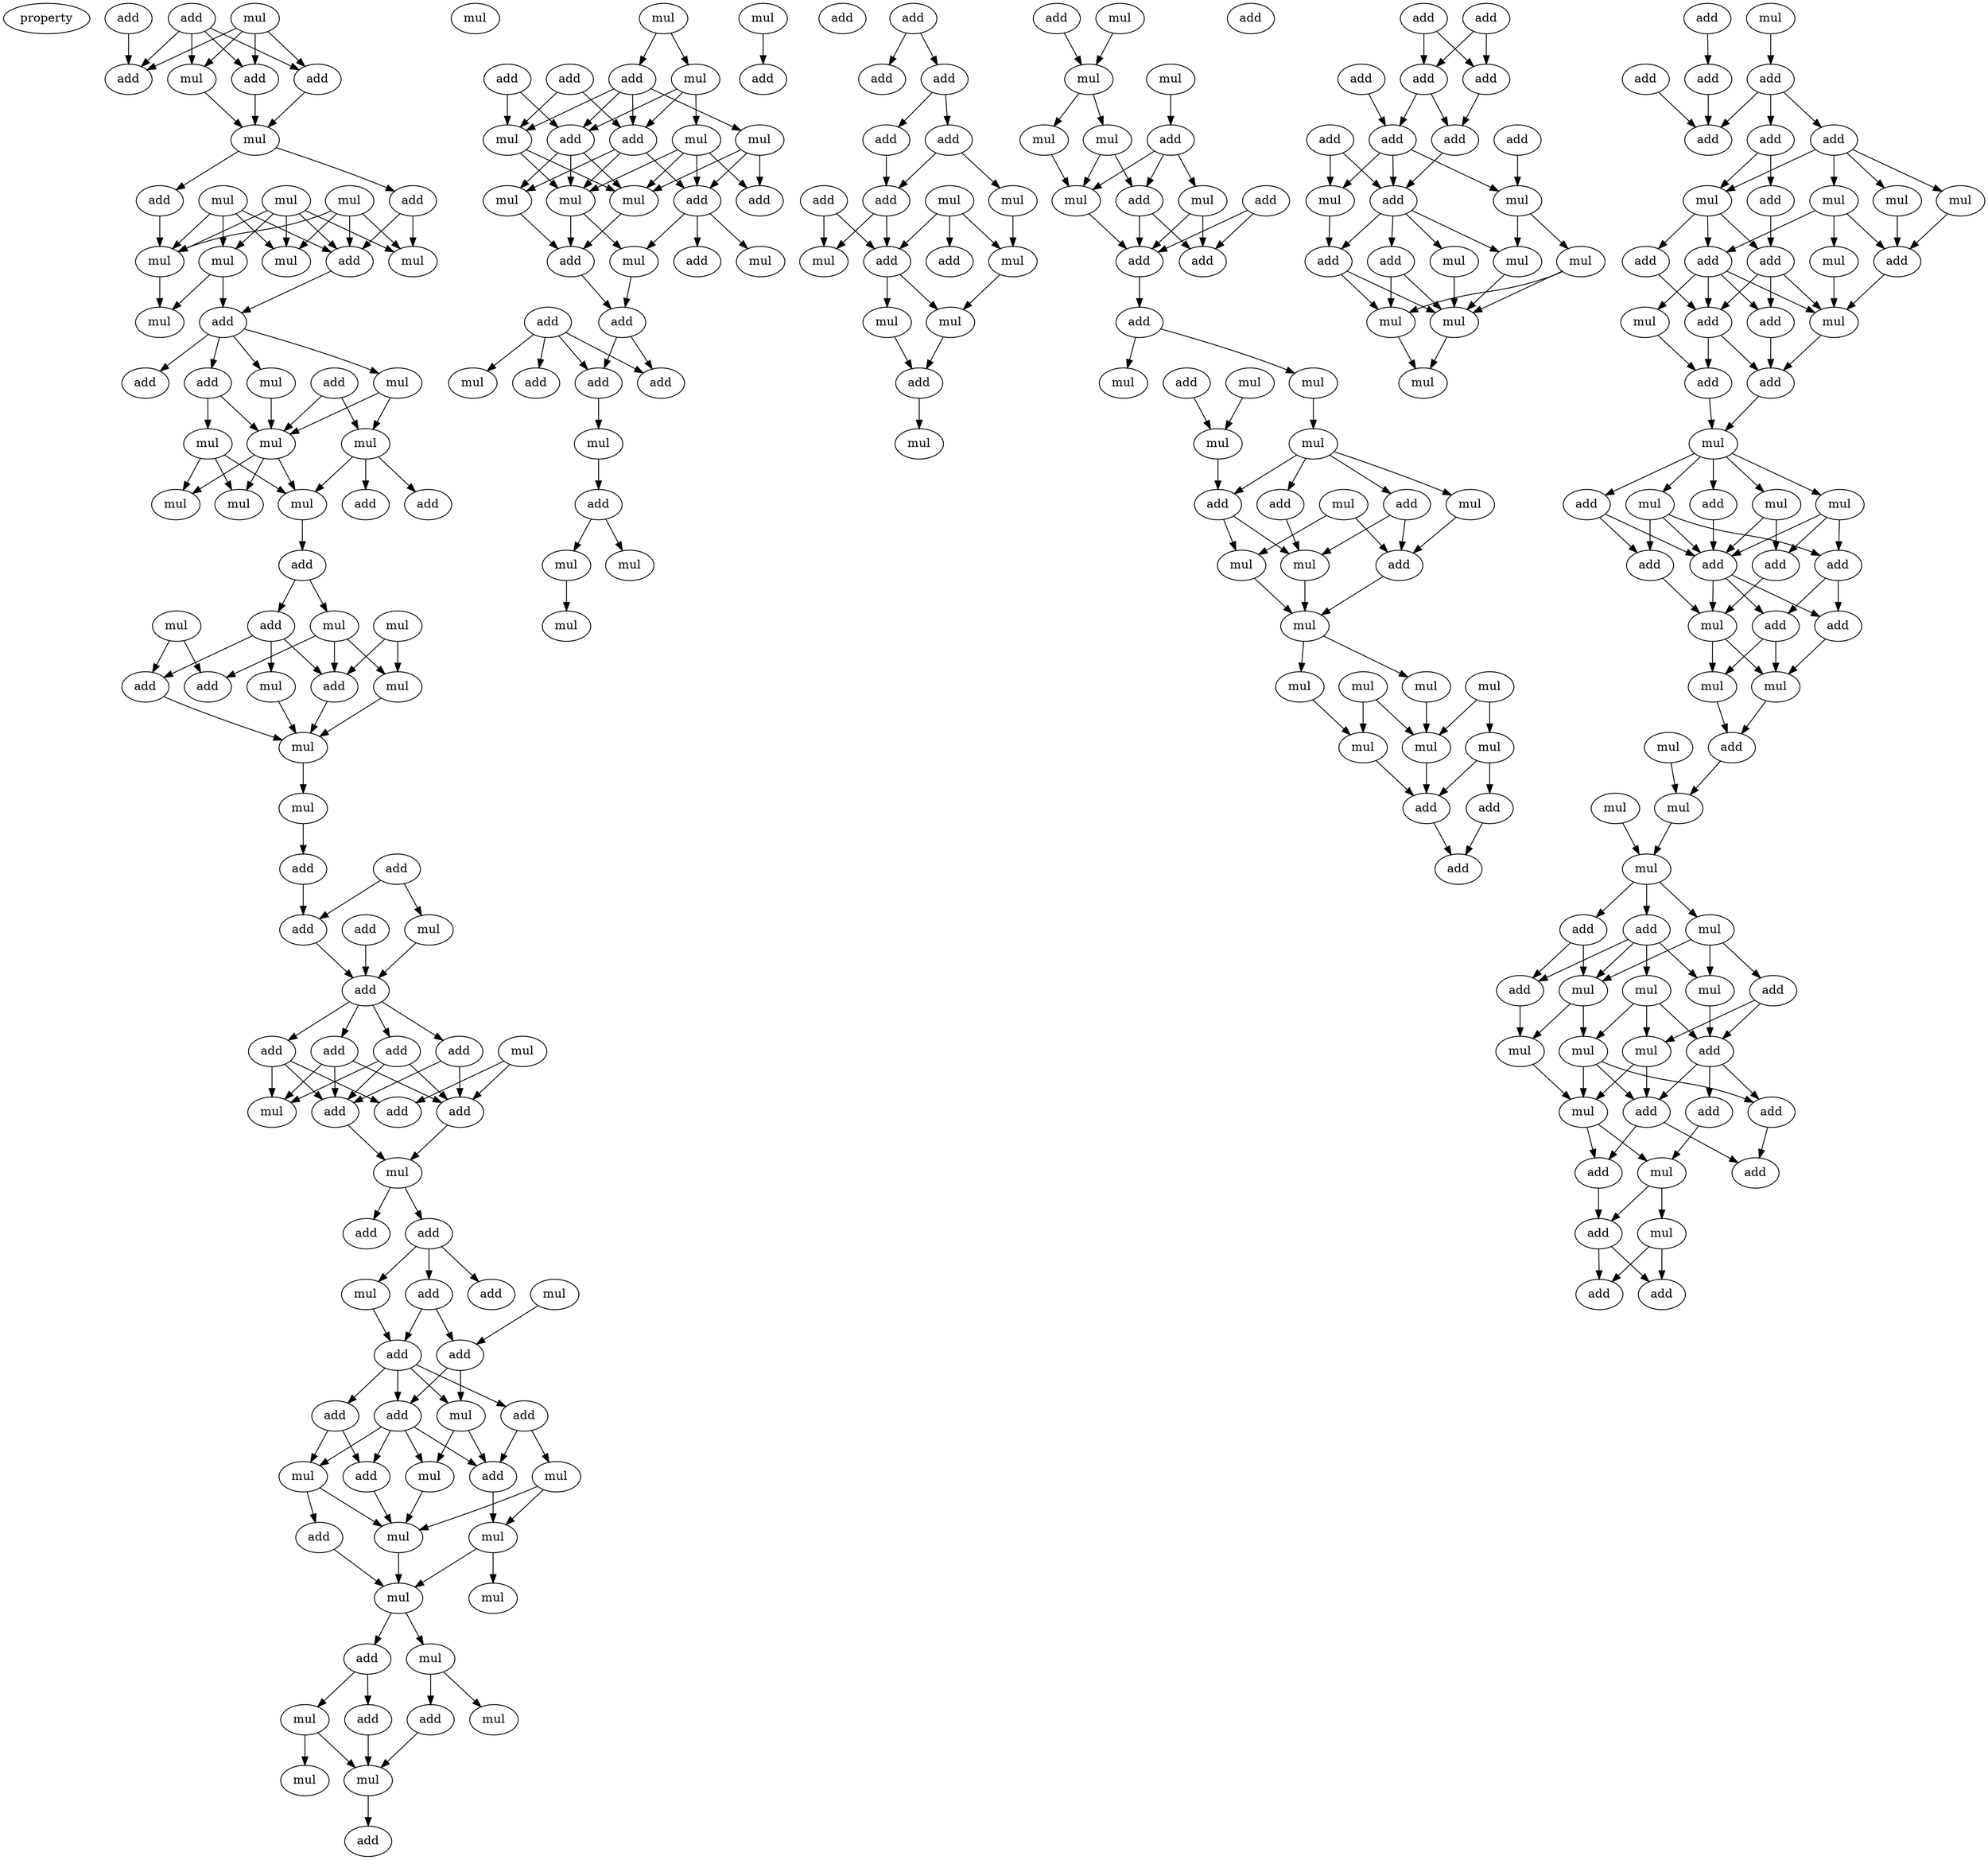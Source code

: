 digraph {
    node [fontcolor=black]
    property [mul=2,lf=1.8]
    0 [ label = add ];
    1 [ label = mul ];
    2 [ label = add ];
    3 [ label = add ];
    4 [ label = add ];
    5 [ label = mul ];
    6 [ label = add ];
    7 [ label = mul ];
    8 [ label = mul ];
    9 [ label = mul ];
    10 [ label = add ];
    11 [ label = add ];
    12 [ label = mul ];
    13 [ label = mul ];
    14 [ label = mul ];
    15 [ label = mul ];
    16 [ label = mul ];
    17 [ label = add ];
    18 [ label = mul ];
    19 [ label = add ];
    20 [ label = mul ];
    21 [ label = add ];
    22 [ label = add ];
    23 [ label = add ];
    24 [ label = mul ];
    25 [ label = mul ];
    26 [ label = mul ];
    27 [ label = mul ];
    28 [ label = add ];
    29 [ label = mul ];
    30 [ label = mul ];
    31 [ label = add ];
    32 [ label = mul ];
    33 [ label = add ];
    34 [ label = mul ];
    35 [ label = mul ];
    36 [ label = mul ];
    37 [ label = add ];
    38 [ label = add ];
    39 [ label = mul ];
    40 [ label = add ];
    41 [ label = add ];
    42 [ label = mul ];
    43 [ label = mul ];
    44 [ label = mul ];
    45 [ label = add ];
    46 [ label = add ];
    47 [ label = add ];
    48 [ label = mul ];
    49 [ label = add ];
    50 [ label = add ];
    51 [ label = add ];
    52 [ label = add ];
    53 [ label = add ];
    54 [ label = add ];
    55 [ label = mul ];
    56 [ label = add ];
    57 [ label = add ];
    58 [ label = add ];
    59 [ label = mul ];
    60 [ label = mul ];
    61 [ label = add ];
    62 [ label = add ];
    63 [ label = mul ];
    64 [ label = add ];
    65 [ label = add ];
    66 [ label = mul ];
    67 [ label = add ];
    68 [ label = add ];
    69 [ label = add ];
    70 [ label = add ];
    71 [ label = add ];
    72 [ label = mul ];
    73 [ label = add ];
    74 [ label = mul ];
    75 [ label = add ];
    76 [ label = mul ];
    77 [ label = mul ];
    78 [ label = mul ];
    79 [ label = add ];
    80 [ label = mul ];
    81 [ label = mul ];
    82 [ label = mul ];
    83 [ label = mul ];
    84 [ label = add ];
    85 [ label = mul ];
    86 [ label = mul ];
    87 [ label = add ];
    88 [ label = add ];
    89 [ label = mul ];
    90 [ label = mul ];
    91 [ label = mul ];
    92 [ label = add ];
    93 [ label = mul ];
    94 [ label = add ];
    95 [ label = mul ];
    96 [ label = add ];
    97 [ label = add ];
    98 [ label = add ];
    99 [ label = mul ];
    100 [ label = add ];
    101 [ label = mul ];
    102 [ label = mul ];
    103 [ label = add ];
    104 [ label = mul ];
    105 [ label = mul ];
    106 [ label = add ];
    107 [ label = mul ];
    108 [ label = mul ];
    109 [ label = add ];
    110 [ label = add ];
    111 [ label = mul ];
    112 [ label = add ];
    113 [ label = add ];
    114 [ label = add ];
    115 [ label = mul ];
    116 [ label = add ];
    117 [ label = add ];
    118 [ label = mul ];
    119 [ label = add ];
    120 [ label = mul ];
    121 [ label = add ];
    122 [ label = mul ];
    123 [ label = add ];
    124 [ label = mul ];
    125 [ label = add ];
    126 [ label = mul ];
    127 [ label = add ];
    128 [ label = add ];
    129 [ label = add ];
    130 [ label = add ];
    131 [ label = add ];
    132 [ label = add ];
    133 [ label = mul ];
    134 [ label = mul ];
    135 [ label = add ];
    136 [ label = add ];
    137 [ label = mul ];
    138 [ label = mul ];
    139 [ label = mul ];
    140 [ label = mul ];
    141 [ label = add ];
    142 [ label = mul ];
    143 [ label = add ];
    144 [ label = mul ];
    145 [ label = mul ];
    146 [ label = mul ];
    147 [ label = mul ];
    148 [ label = add ];
    149 [ label = mul ];
    150 [ label = mul ];
    151 [ label = mul ];
    152 [ label = add ];
    153 [ label = add ];
    154 [ label = add ];
    155 [ label = add ];
    156 [ label = add ];
    157 [ label = add ];
    158 [ label = mul ];
    159 [ label = add ];
    160 [ label = mul ];
    161 [ label = mul ];
    162 [ label = mul ];
    163 [ label = mul ];
    164 [ label = mul ];
    165 [ label = add ];
    166 [ label = add ];
    167 [ label = add ];
    168 [ label = mul ];
    169 [ label = mul ];
    170 [ label = add ];
    171 [ label = mul ];
    172 [ label = mul ];
    173 [ label = mul ];
    174 [ label = mul ];
    175 [ label = mul ];
    176 [ label = mul ];
    177 [ label = mul ];
    178 [ label = mul ];
    179 [ label = mul ];
    180 [ label = add ];
    181 [ label = add ];
    182 [ label = add ];
    183 [ label = add ];
    184 [ label = add ];
    185 [ label = add ];
    186 [ label = add ];
    187 [ label = add ];
    188 [ label = add ];
    189 [ label = add ];
    190 [ label = add ];
    191 [ label = add ];
    192 [ label = add ];
    193 [ label = mul ];
    194 [ label = mul ];
    195 [ label = add ];
    196 [ label = add ];
    197 [ label = mul ];
    198 [ label = mul ];
    199 [ label = mul ];
    200 [ label = mul ];
    201 [ label = mul ];
    202 [ label = add ];
    203 [ label = mul ];
    204 [ label = mul ];
    205 [ label = add ];
    206 [ label = add ];
    207 [ label = add ];
    208 [ label = add ];
    209 [ label = add ];
    210 [ label = add ];
    211 [ label = mul ];
    212 [ label = add ];
    213 [ label = mul ];
    214 [ label = mul ];
    215 [ label = mul ];
    216 [ label = add ];
    217 [ label = add ];
    218 [ label = add ];
    219 [ label = add ];
    220 [ label = mul ];
    221 [ label = mul ];
    222 [ label = add ];
    223 [ label = mul ];
    224 [ label = add ];
    225 [ label = add ];
    226 [ label = add ];
    227 [ label = mul ];
    228 [ label = add ];
    229 [ label = mul ];
    230 [ label = mul ];
    231 [ label = add ];
    232 [ label = mul ];
    233 [ label = add ];
    234 [ label = add ];
    235 [ label = add ];
    236 [ label = add ];
    237 [ label = mul ];
    238 [ label = add ];
    239 [ label = add ];
    240 [ label = mul ];
    241 [ label = mul ];
    242 [ label = mul ];
    243 [ label = add ];
    244 [ label = mul ];
    245 [ label = mul ];
    246 [ label = mul ];
    247 [ label = add ];
    248 [ label = mul ];
    249 [ label = add ];
    250 [ label = mul ];
    251 [ label = mul ];
    252 [ label = mul ];
    253 [ label = add ];
    254 [ label = add ];
    255 [ label = mul ];
    256 [ label = add ];
    257 [ label = mul ];
    258 [ label = mul ];
    259 [ label = add ];
    260 [ label = add ];
    261 [ label = mul ];
    262 [ label = add ];
    263 [ label = add ];
    264 [ label = add ];
    265 [ label = mul ];
    266 [ label = mul ];
    267 [ label = add ];
    268 [ label = add ];
    269 [ label = add ];
    0 -> 4 [ name = 0 ];
    1 -> 3 [ name = 1 ];
    1 -> 4 [ name = 2 ];
    1 -> 5 [ name = 3 ];
    1 -> 6 [ name = 4 ];
    2 -> 3 [ name = 5 ];
    2 -> 4 [ name = 6 ];
    2 -> 5 [ name = 7 ];
    2 -> 6 [ name = 8 ];
    3 -> 7 [ name = 9 ];
    5 -> 7 [ name = 10 ];
    6 -> 7 [ name = 11 ];
    7 -> 10 [ name = 12 ];
    7 -> 11 [ name = 13 ];
    8 -> 13 [ name = 14 ];
    8 -> 14 [ name = 15 ];
    8 -> 15 [ name = 16 ];
    8 -> 16 [ name = 17 ];
    8 -> 17 [ name = 18 ];
    9 -> 14 [ name = 19 ];
    9 -> 15 [ name = 20 ];
    9 -> 16 [ name = 21 ];
    9 -> 17 [ name = 22 ];
    10 -> 15 [ name = 23 ];
    10 -> 17 [ name = 24 ];
    11 -> 14 [ name = 25 ];
    12 -> 13 [ name = 26 ];
    12 -> 14 [ name = 27 ];
    12 -> 16 [ name = 28 ];
    12 -> 17 [ name = 29 ];
    13 -> 18 [ name = 30 ];
    13 -> 19 [ name = 31 ];
    14 -> 18 [ name = 32 ];
    17 -> 19 [ name = 33 ];
    19 -> 20 [ name = 34 ];
    19 -> 21 [ name = 35 ];
    19 -> 23 [ name = 36 ];
    19 -> 24 [ name = 37 ];
    20 -> 26 [ name = 38 ];
    21 -> 25 [ name = 39 ];
    21 -> 26 [ name = 40 ];
    22 -> 26 [ name = 41 ];
    22 -> 27 [ name = 42 ];
    24 -> 26 [ name = 43 ];
    24 -> 27 [ name = 44 ];
    25 -> 29 [ name = 45 ];
    25 -> 30 [ name = 46 ];
    25 -> 32 [ name = 47 ];
    26 -> 29 [ name = 48 ];
    26 -> 30 [ name = 49 ];
    26 -> 32 [ name = 50 ];
    27 -> 28 [ name = 51 ];
    27 -> 31 [ name = 52 ];
    27 -> 32 [ name = 53 ];
    32 -> 33 [ name = 54 ];
    33 -> 34 [ name = 55 ];
    33 -> 37 [ name = 56 ];
    34 -> 38 [ name = 57 ];
    34 -> 40 [ name = 58 ];
    34 -> 42 [ name = 59 ];
    35 -> 38 [ name = 60 ];
    35 -> 42 [ name = 61 ];
    36 -> 40 [ name = 62 ];
    36 -> 41 [ name = 63 ];
    37 -> 38 [ name = 64 ];
    37 -> 39 [ name = 65 ];
    37 -> 41 [ name = 66 ];
    38 -> 43 [ name = 67 ];
    39 -> 43 [ name = 68 ];
    41 -> 43 [ name = 69 ];
    42 -> 43 [ name = 70 ];
    43 -> 44 [ name = 71 ];
    44 -> 46 [ name = 72 ];
    45 -> 48 [ name = 73 ];
    45 -> 49 [ name = 74 ];
    46 -> 49 [ name = 75 ];
    47 -> 50 [ name = 76 ];
    48 -> 50 [ name = 77 ];
    49 -> 50 [ name = 78 ];
    50 -> 51 [ name = 79 ];
    50 -> 52 [ name = 80 ];
    50 -> 53 [ name = 81 ];
    50 -> 54 [ name = 82 ];
    51 -> 56 [ name = 83 ];
    51 -> 57 [ name = 84 ];
    51 -> 59 [ name = 85 ];
    52 -> 57 [ name = 86 ];
    52 -> 58 [ name = 87 ];
    52 -> 59 [ name = 88 ];
    53 -> 56 [ name = 89 ];
    53 -> 57 [ name = 90 ];
    54 -> 56 [ name = 91 ];
    54 -> 57 [ name = 92 ];
    54 -> 59 [ name = 93 ];
    55 -> 56 [ name = 94 ];
    55 -> 58 [ name = 95 ];
    56 -> 60 [ name = 96 ];
    57 -> 60 [ name = 97 ];
    60 -> 61 [ name = 98 ];
    60 -> 62 [ name = 99 ];
    62 -> 64 [ name = 100 ];
    62 -> 65 [ name = 101 ];
    62 -> 66 [ name = 102 ];
    63 -> 68 [ name = 103 ];
    64 -> 67 [ name = 104 ];
    64 -> 68 [ name = 105 ];
    66 -> 67 [ name = 106 ];
    67 -> 69 [ name = 107 ];
    67 -> 70 [ name = 108 ];
    67 -> 71 [ name = 109 ];
    67 -> 72 [ name = 110 ];
    68 -> 71 [ name = 111 ];
    68 -> 72 [ name = 112 ];
    69 -> 73 [ name = 113 ];
    69 -> 77 [ name = 114 ];
    70 -> 75 [ name = 115 ];
    70 -> 76 [ name = 116 ];
    71 -> 73 [ name = 117 ];
    71 -> 74 [ name = 118 ];
    71 -> 75 [ name = 119 ];
    71 -> 77 [ name = 120 ];
    72 -> 74 [ name = 121 ];
    72 -> 75 [ name = 122 ];
    73 -> 80 [ name = 123 ];
    74 -> 80 [ name = 124 ];
    75 -> 78 [ name = 125 ];
    76 -> 78 [ name = 126 ];
    76 -> 80 [ name = 127 ];
    77 -> 79 [ name = 128 ];
    77 -> 80 [ name = 129 ];
    78 -> 82 [ name = 130 ];
    78 -> 83 [ name = 131 ];
    79 -> 83 [ name = 132 ];
    80 -> 83 [ name = 133 ];
    83 -> 84 [ name = 134 ];
    83 -> 85 [ name = 135 ];
    84 -> 86 [ name = 136 ];
    84 -> 88 [ name = 137 ];
    85 -> 87 [ name = 138 ];
    85 -> 89 [ name = 139 ];
    86 -> 90 [ name = 140 ];
    86 -> 91 [ name = 141 ];
    87 -> 91 [ name = 142 ];
    88 -> 91 [ name = 143 ];
    91 -> 92 [ name = 144 ];
    93 -> 95 [ name = 145 ];
    93 -> 97 [ name = 146 ];
    94 -> 98 [ name = 147 ];
    94 -> 101 [ name = 148 ];
    95 -> 98 [ name = 149 ];
    95 -> 100 [ name = 150 ];
    95 -> 102 [ name = 151 ];
    96 -> 100 [ name = 152 ];
    96 -> 101 [ name = 153 ];
    97 -> 98 [ name = 154 ];
    97 -> 99 [ name = 155 ];
    97 -> 100 [ name = 156 ];
    97 -> 101 [ name = 157 ];
    98 -> 104 [ name = 158 ];
    98 -> 105 [ name = 159 ];
    98 -> 107 [ name = 160 ];
    99 -> 103 [ name = 161 ];
    99 -> 106 [ name = 162 ];
    99 -> 107 [ name = 163 ];
    100 -> 103 [ name = 164 ];
    100 -> 104 [ name = 165 ];
    100 -> 105 [ name = 166 ];
    101 -> 104 [ name = 167 ];
    101 -> 107 [ name = 168 ];
    102 -> 103 [ name = 169 ];
    102 -> 104 [ name = 170 ];
    102 -> 106 [ name = 171 ];
    102 -> 107 [ name = 172 ];
    103 -> 108 [ name = 173 ];
    103 -> 110 [ name = 174 ];
    103 -> 111 [ name = 175 ];
    104 -> 108 [ name = 176 ];
    104 -> 109 [ name = 177 ];
    105 -> 109 [ name = 178 ];
    107 -> 109 [ name = 179 ];
    108 -> 113 [ name = 180 ];
    109 -> 113 [ name = 181 ];
    112 -> 114 [ name = 182 ];
    112 -> 115 [ name = 183 ];
    112 -> 116 [ name = 184 ];
    112 -> 117 [ name = 185 ];
    113 -> 114 [ name = 186 ];
    113 -> 117 [ name = 187 ];
    114 -> 118 [ name = 188 ];
    118 -> 119 [ name = 189 ];
    119 -> 122 [ name = 190 ];
    119 -> 124 [ name = 191 ];
    120 -> 123 [ name = 192 ];
    122 -> 126 [ name = 193 ];
    125 -> 127 [ name = 194 ];
    125 -> 128 [ name = 195 ];
    128 -> 129 [ name = 196 ];
    128 -> 130 [ name = 197 ];
    129 -> 132 [ name = 198 ];
    130 -> 132 [ name = 199 ];
    130 -> 134 [ name = 200 ];
    131 -> 135 [ name = 201 ];
    131 -> 137 [ name = 202 ];
    132 -> 135 [ name = 203 ];
    132 -> 137 [ name = 204 ];
    133 -> 135 [ name = 205 ];
    133 -> 136 [ name = 206 ];
    133 -> 138 [ name = 207 ];
    134 -> 138 [ name = 208 ];
    135 -> 139 [ name = 209 ];
    135 -> 140 [ name = 210 ];
    138 -> 139 [ name = 211 ];
    139 -> 141 [ name = 212 ];
    140 -> 141 [ name = 213 ];
    141 -> 142 [ name = 214 ];
    143 -> 146 [ name = 215 ];
    144 -> 146 [ name = 216 ];
    145 -> 148 [ name = 217 ];
    146 -> 147 [ name = 218 ];
    146 -> 149 [ name = 219 ];
    147 -> 150 [ name = 220 ];
    147 -> 152 [ name = 221 ];
    148 -> 150 [ name = 222 ];
    148 -> 151 [ name = 223 ];
    148 -> 152 [ name = 224 ];
    149 -> 150 [ name = 225 ];
    150 -> 155 [ name = 226 ];
    151 -> 154 [ name = 227 ];
    151 -> 155 [ name = 228 ];
    152 -> 154 [ name = 229 ];
    152 -> 155 [ name = 230 ];
    153 -> 154 [ name = 231 ];
    153 -> 155 [ name = 232 ];
    155 -> 156 [ name = 233 ];
    156 -> 158 [ name = 234 ];
    156 -> 160 [ name = 235 ];
    157 -> 162 [ name = 236 ];
    160 -> 163 [ name = 237 ];
    161 -> 162 [ name = 238 ];
    162 -> 165 [ name = 239 ];
    163 -> 165 [ name = 240 ];
    163 -> 166 [ name = 241 ];
    163 -> 167 [ name = 242 ];
    163 -> 168 [ name = 243 ];
    164 -> 170 [ name = 244 ];
    164 -> 171 [ name = 245 ];
    165 -> 169 [ name = 246 ];
    165 -> 171 [ name = 247 ];
    166 -> 169 [ name = 248 ];
    166 -> 170 [ name = 249 ];
    167 -> 169 [ name = 250 ];
    168 -> 170 [ name = 251 ];
    169 -> 172 [ name = 252 ];
    170 -> 172 [ name = 253 ];
    171 -> 172 [ name = 254 ];
    172 -> 173 [ name = 255 ];
    172 -> 175 [ name = 256 ];
    173 -> 179 [ name = 257 ];
    174 -> 177 [ name = 258 ];
    174 -> 179 [ name = 259 ];
    175 -> 177 [ name = 260 ];
    176 -> 178 [ name = 261 ];
    176 -> 179 [ name = 262 ];
    177 -> 180 [ name = 263 ];
    178 -> 180 [ name = 264 ];
    178 -> 181 [ name = 265 ];
    179 -> 180 [ name = 266 ];
    180 -> 182 [ name = 267 ];
    181 -> 182 [ name = 268 ];
    183 -> 185 [ name = 269 ];
    183 -> 186 [ name = 270 ];
    184 -> 185 [ name = 271 ];
    184 -> 186 [ name = 272 ];
    185 -> 191 [ name = 273 ];
    186 -> 190 [ name = 274 ];
    186 -> 191 [ name = 275 ];
    187 -> 190 [ name = 276 ];
    188 -> 192 [ name = 277 ];
    188 -> 194 [ name = 278 ];
    189 -> 193 [ name = 279 ];
    190 -> 192 [ name = 280 ];
    190 -> 193 [ name = 281 ];
    190 -> 194 [ name = 282 ];
    191 -> 192 [ name = 283 ];
    192 -> 195 [ name = 284 ];
    192 -> 196 [ name = 285 ];
    192 -> 198 [ name = 286 ];
    192 -> 199 [ name = 287 ];
    193 -> 197 [ name = 288 ];
    193 -> 199 [ name = 289 ];
    194 -> 196 [ name = 290 ];
    195 -> 200 [ name = 291 ];
    195 -> 201 [ name = 292 ];
    196 -> 200 [ name = 293 ];
    196 -> 201 [ name = 294 ];
    197 -> 200 [ name = 295 ];
    197 -> 201 [ name = 296 ];
    198 -> 200 [ name = 297 ];
    199 -> 200 [ name = 298 ];
    200 -> 203 [ name = 299 ];
    201 -> 203 [ name = 300 ];
    202 -> 206 [ name = 301 ];
    204 -> 205 [ name = 302 ];
    205 -> 208 [ name = 303 ];
    205 -> 209 [ name = 304 ];
    205 -> 210 [ name = 305 ];
    206 -> 210 [ name = 306 ];
    207 -> 210 [ name = 307 ];
    208 -> 212 [ name = 308 ];
    208 -> 213 [ name = 309 ];
    209 -> 211 [ name = 310 ];
    209 -> 213 [ name = 311 ];
    209 -> 214 [ name = 312 ];
    209 -> 215 [ name = 313 ];
    211 -> 219 [ name = 314 ];
    212 -> 218 [ name = 315 ];
    213 -> 216 [ name = 316 ];
    213 -> 217 [ name = 317 ];
    213 -> 218 [ name = 318 ];
    214 -> 217 [ name = 319 ];
    214 -> 219 [ name = 320 ];
    214 -> 220 [ name = 321 ];
    215 -> 219 [ name = 322 ];
    216 -> 222 [ name = 323 ];
    217 -> 221 [ name = 324 ];
    217 -> 222 [ name = 325 ];
    217 -> 223 [ name = 326 ];
    217 -> 224 [ name = 327 ];
    218 -> 221 [ name = 328 ];
    218 -> 222 [ name = 329 ];
    218 -> 224 [ name = 330 ];
    219 -> 221 [ name = 331 ];
    220 -> 221 [ name = 332 ];
    221 -> 225 [ name = 333 ];
    222 -> 225 [ name = 334 ];
    222 -> 226 [ name = 335 ];
    223 -> 226 [ name = 336 ];
    224 -> 225 [ name = 337 ];
    225 -> 227 [ name = 338 ];
    226 -> 227 [ name = 339 ];
    227 -> 228 [ name = 340 ];
    227 -> 229 [ name = 341 ];
    227 -> 230 [ name = 342 ];
    227 -> 231 [ name = 343 ];
    227 -> 232 [ name = 344 ];
    228 -> 236 [ name = 345 ];
    229 -> 233 [ name = 346 ];
    229 -> 235 [ name = 347 ];
    229 -> 236 [ name = 348 ];
    230 -> 234 [ name = 349 ];
    230 -> 236 [ name = 350 ];
    231 -> 233 [ name = 351 ];
    231 -> 236 [ name = 352 ];
    232 -> 234 [ name = 353 ];
    232 -> 235 [ name = 354 ];
    232 -> 236 [ name = 355 ];
    233 -> 237 [ name = 356 ];
    234 -> 237 [ name = 357 ];
    235 -> 238 [ name = 358 ];
    235 -> 239 [ name = 359 ];
    236 -> 237 [ name = 360 ];
    236 -> 238 [ name = 361 ];
    236 -> 239 [ name = 362 ];
    237 -> 240 [ name = 363 ];
    237 -> 241 [ name = 364 ];
    238 -> 240 [ name = 365 ];
    238 -> 241 [ name = 366 ];
    239 -> 241 [ name = 367 ];
    240 -> 243 [ name = 368 ];
    241 -> 243 [ name = 369 ];
    242 -> 245 [ name = 370 ];
    243 -> 245 [ name = 371 ];
    244 -> 246 [ name = 372 ];
    245 -> 246 [ name = 373 ];
    246 -> 247 [ name = 374 ];
    246 -> 248 [ name = 375 ];
    246 -> 249 [ name = 376 ];
    247 -> 252 [ name = 377 ];
    247 -> 253 [ name = 378 ];
    248 -> 250 [ name = 379 ];
    248 -> 252 [ name = 380 ];
    248 -> 254 [ name = 381 ];
    249 -> 250 [ name = 382 ];
    249 -> 251 [ name = 383 ];
    249 -> 252 [ name = 384 ];
    249 -> 253 [ name = 385 ];
    250 -> 256 [ name = 386 ];
    251 -> 256 [ name = 387 ];
    251 -> 257 [ name = 388 ];
    251 -> 258 [ name = 389 ];
    252 -> 255 [ name = 390 ];
    252 -> 257 [ name = 391 ];
    253 -> 255 [ name = 392 ];
    254 -> 256 [ name = 393 ];
    254 -> 258 [ name = 394 ];
    255 -> 261 [ name = 395 ];
    256 -> 259 [ name = 396 ];
    256 -> 260 [ name = 397 ];
    256 -> 262 [ name = 398 ];
    257 -> 260 [ name = 399 ];
    257 -> 261 [ name = 400 ];
    257 -> 262 [ name = 401 ];
    258 -> 260 [ name = 402 ];
    258 -> 261 [ name = 403 ];
    259 -> 265 [ name = 404 ];
    260 -> 263 [ name = 405 ];
    260 -> 264 [ name = 406 ];
    261 -> 263 [ name = 407 ];
    261 -> 265 [ name = 408 ];
    262 -> 264 [ name = 409 ];
    263 -> 267 [ name = 410 ];
    265 -> 266 [ name = 411 ];
    265 -> 267 [ name = 412 ];
    266 -> 268 [ name = 413 ];
    266 -> 269 [ name = 414 ];
    267 -> 268 [ name = 415 ];
    267 -> 269 [ name = 416 ];
}
